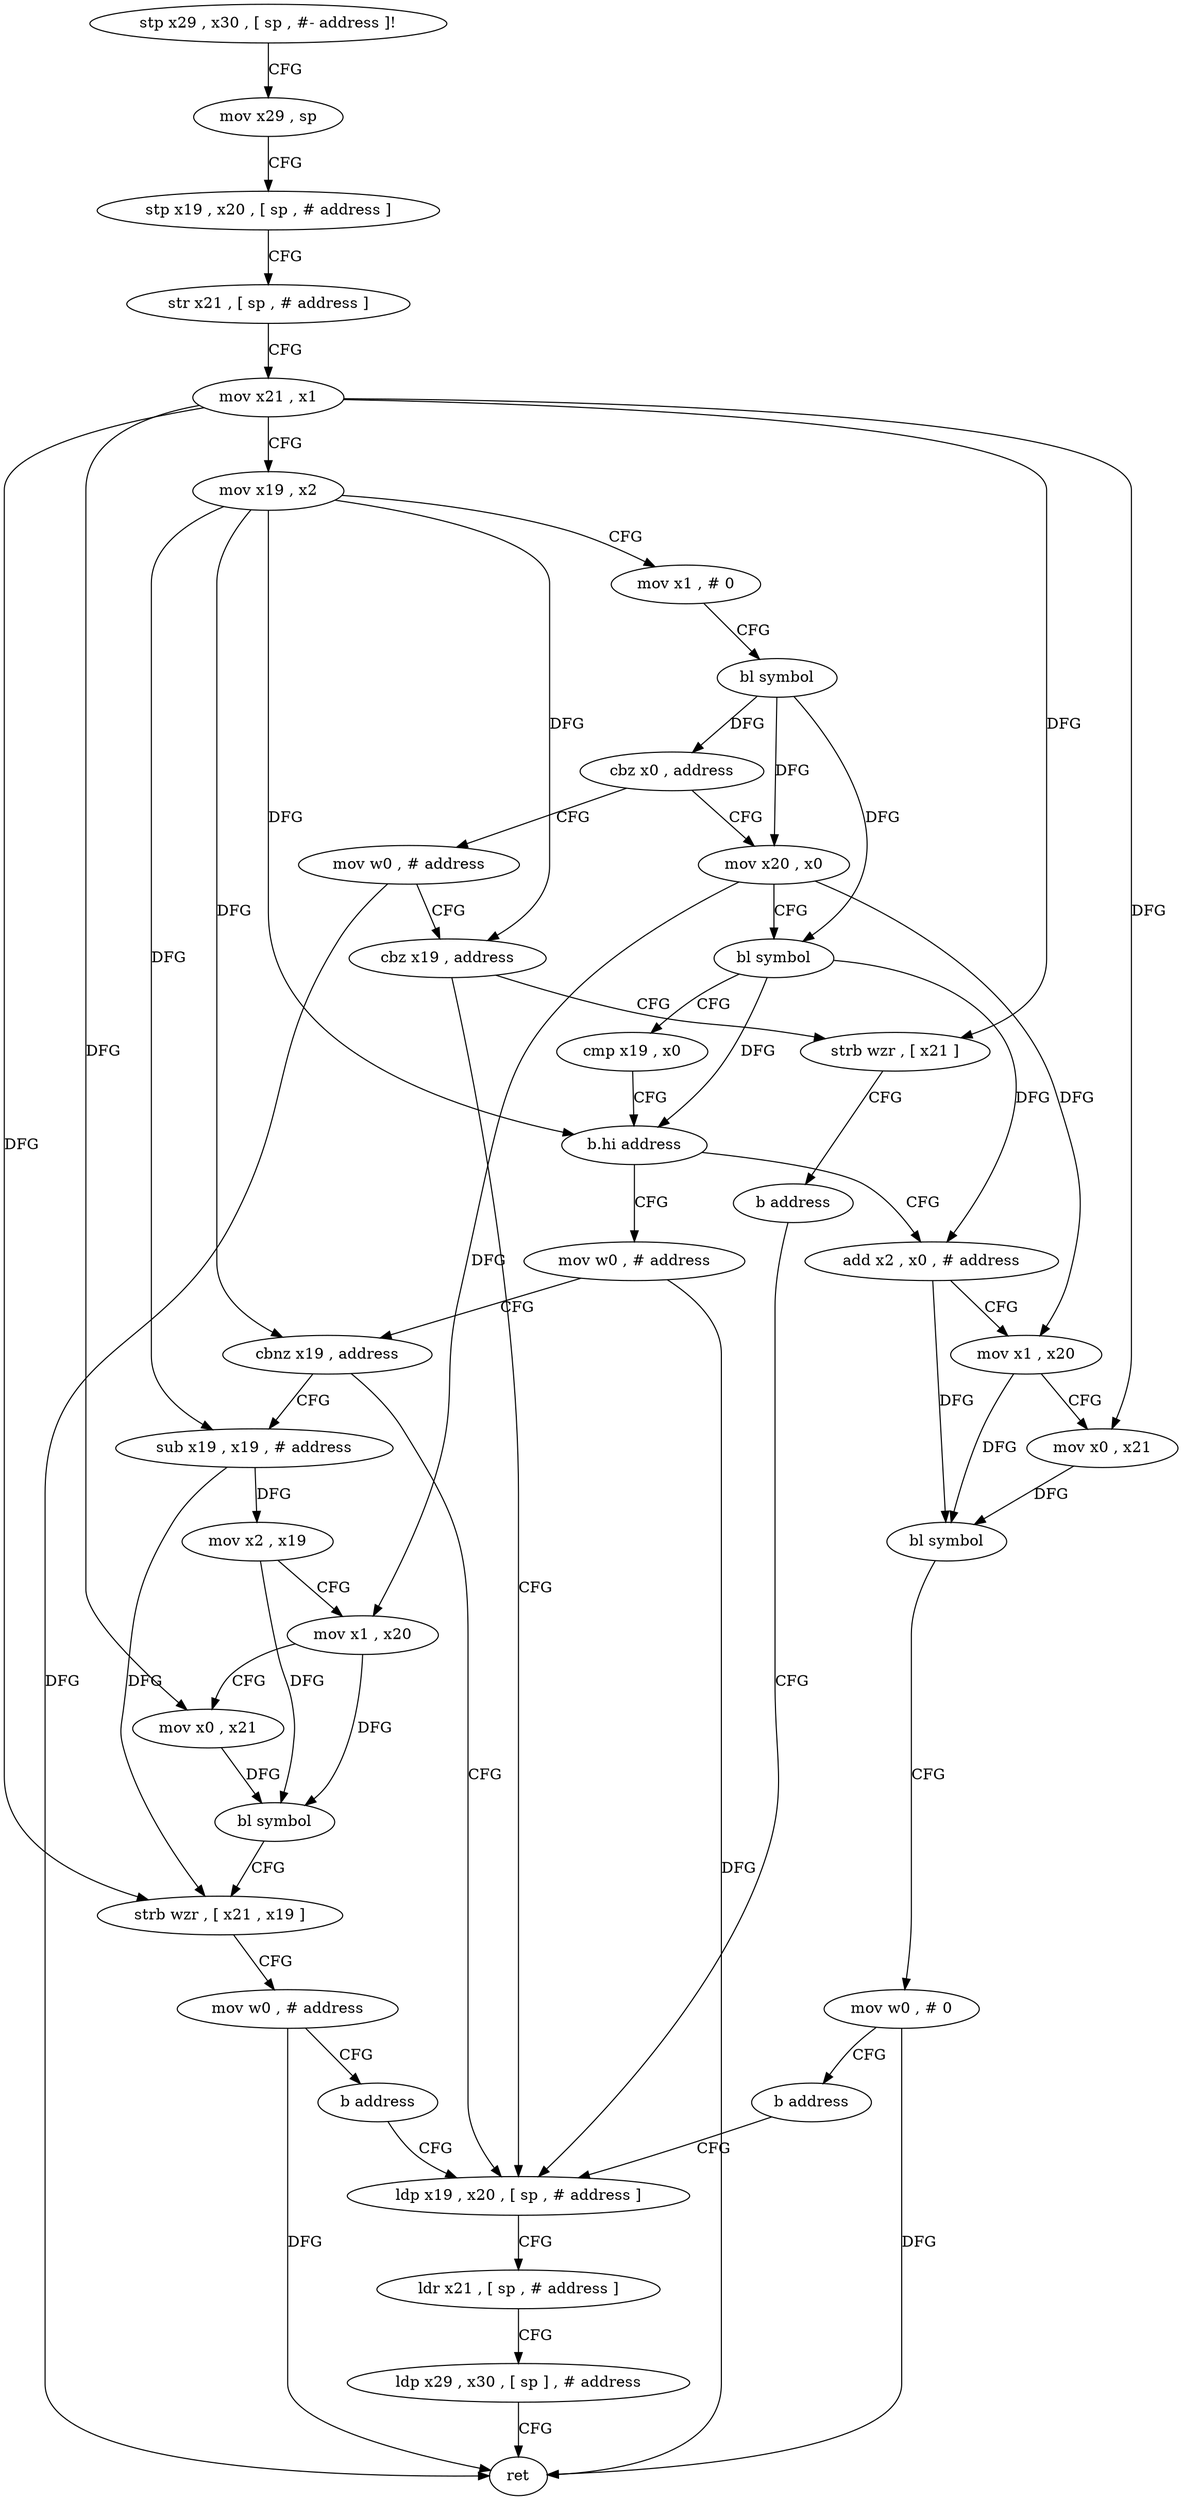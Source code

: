 digraph "func" {
"4404236" [label = "stp x29 , x30 , [ sp , #- address ]!" ]
"4404240" [label = "mov x29 , sp" ]
"4404244" [label = "stp x19 , x20 , [ sp , # address ]" ]
"4404248" [label = "str x21 , [ sp , # address ]" ]
"4404252" [label = "mov x21 , x1" ]
"4404256" [label = "mov x19 , x2" ]
"4404260" [label = "mov x1 , # 0" ]
"4404264" [label = "bl symbol" ]
"4404268" [label = "cbz x0 , address" ]
"4404312" [label = "mov w0 , # address" ]
"4404272" [label = "mov x20 , x0" ]
"4404316" [label = "cbz x19 , address" ]
"4404296" [label = "ldp x19 , x20 , [ sp , # address ]" ]
"4404320" [label = "strb wzr , [ x21 ]" ]
"4404276" [label = "bl symbol" ]
"4404280" [label = "cmp x19 , x0" ]
"4404284" [label = "b.hi address" ]
"4404328" [label = "add x2 , x0 , # address" ]
"4404288" [label = "mov w0 , # address" ]
"4404300" [label = "ldr x21 , [ sp , # address ]" ]
"4404304" [label = "ldp x29 , x30 , [ sp ] , # address" ]
"4404308" [label = "ret" ]
"4404324" [label = "b address" ]
"4404332" [label = "mov x1 , x20" ]
"4404336" [label = "mov x0 , x21" ]
"4404340" [label = "bl symbol" ]
"4404344" [label = "mov w0 , # 0" ]
"4404348" [label = "b address" ]
"4404292" [label = "cbnz x19 , address" ]
"4404352" [label = "sub x19 , x19 , # address" ]
"4404356" [label = "mov x2 , x19" ]
"4404360" [label = "mov x1 , x20" ]
"4404364" [label = "mov x0 , x21" ]
"4404368" [label = "bl symbol" ]
"4404372" [label = "strb wzr , [ x21 , x19 ]" ]
"4404376" [label = "mov w0 , # address" ]
"4404380" [label = "b address" ]
"4404236" -> "4404240" [ label = "CFG" ]
"4404240" -> "4404244" [ label = "CFG" ]
"4404244" -> "4404248" [ label = "CFG" ]
"4404248" -> "4404252" [ label = "CFG" ]
"4404252" -> "4404256" [ label = "CFG" ]
"4404252" -> "4404320" [ label = "DFG" ]
"4404252" -> "4404336" [ label = "DFG" ]
"4404252" -> "4404364" [ label = "DFG" ]
"4404252" -> "4404372" [ label = "DFG" ]
"4404256" -> "4404260" [ label = "CFG" ]
"4404256" -> "4404316" [ label = "DFG" ]
"4404256" -> "4404284" [ label = "DFG" ]
"4404256" -> "4404292" [ label = "DFG" ]
"4404256" -> "4404352" [ label = "DFG" ]
"4404260" -> "4404264" [ label = "CFG" ]
"4404264" -> "4404268" [ label = "DFG" ]
"4404264" -> "4404272" [ label = "DFG" ]
"4404264" -> "4404276" [ label = "DFG" ]
"4404268" -> "4404312" [ label = "CFG" ]
"4404268" -> "4404272" [ label = "CFG" ]
"4404312" -> "4404316" [ label = "CFG" ]
"4404312" -> "4404308" [ label = "DFG" ]
"4404272" -> "4404276" [ label = "CFG" ]
"4404272" -> "4404332" [ label = "DFG" ]
"4404272" -> "4404360" [ label = "DFG" ]
"4404316" -> "4404296" [ label = "CFG" ]
"4404316" -> "4404320" [ label = "CFG" ]
"4404296" -> "4404300" [ label = "CFG" ]
"4404320" -> "4404324" [ label = "CFG" ]
"4404276" -> "4404280" [ label = "CFG" ]
"4404276" -> "4404284" [ label = "DFG" ]
"4404276" -> "4404328" [ label = "DFG" ]
"4404280" -> "4404284" [ label = "CFG" ]
"4404284" -> "4404328" [ label = "CFG" ]
"4404284" -> "4404288" [ label = "CFG" ]
"4404328" -> "4404332" [ label = "CFG" ]
"4404328" -> "4404340" [ label = "DFG" ]
"4404288" -> "4404292" [ label = "CFG" ]
"4404288" -> "4404308" [ label = "DFG" ]
"4404300" -> "4404304" [ label = "CFG" ]
"4404304" -> "4404308" [ label = "CFG" ]
"4404324" -> "4404296" [ label = "CFG" ]
"4404332" -> "4404336" [ label = "CFG" ]
"4404332" -> "4404340" [ label = "DFG" ]
"4404336" -> "4404340" [ label = "DFG" ]
"4404340" -> "4404344" [ label = "CFG" ]
"4404344" -> "4404348" [ label = "CFG" ]
"4404344" -> "4404308" [ label = "DFG" ]
"4404348" -> "4404296" [ label = "CFG" ]
"4404292" -> "4404352" [ label = "CFG" ]
"4404292" -> "4404296" [ label = "CFG" ]
"4404352" -> "4404356" [ label = "DFG" ]
"4404352" -> "4404372" [ label = "DFG" ]
"4404356" -> "4404360" [ label = "CFG" ]
"4404356" -> "4404368" [ label = "DFG" ]
"4404360" -> "4404364" [ label = "CFG" ]
"4404360" -> "4404368" [ label = "DFG" ]
"4404364" -> "4404368" [ label = "DFG" ]
"4404368" -> "4404372" [ label = "CFG" ]
"4404372" -> "4404376" [ label = "CFG" ]
"4404376" -> "4404380" [ label = "CFG" ]
"4404376" -> "4404308" [ label = "DFG" ]
"4404380" -> "4404296" [ label = "CFG" ]
}
